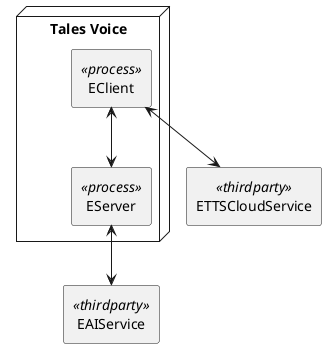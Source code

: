 @startuml lv1_execution
skinparam componentStyle rectangle

component ETTSCloudService <<thirdparty>> 
component EAIService <<thirdparty>>

node "Tales Voice" {
    component EClient <<process>>
    component EServer <<process>> 
}

EClient <--> EServer
EClient <--> ETTSCloudService
EServer <--> EAIService

@enduml
